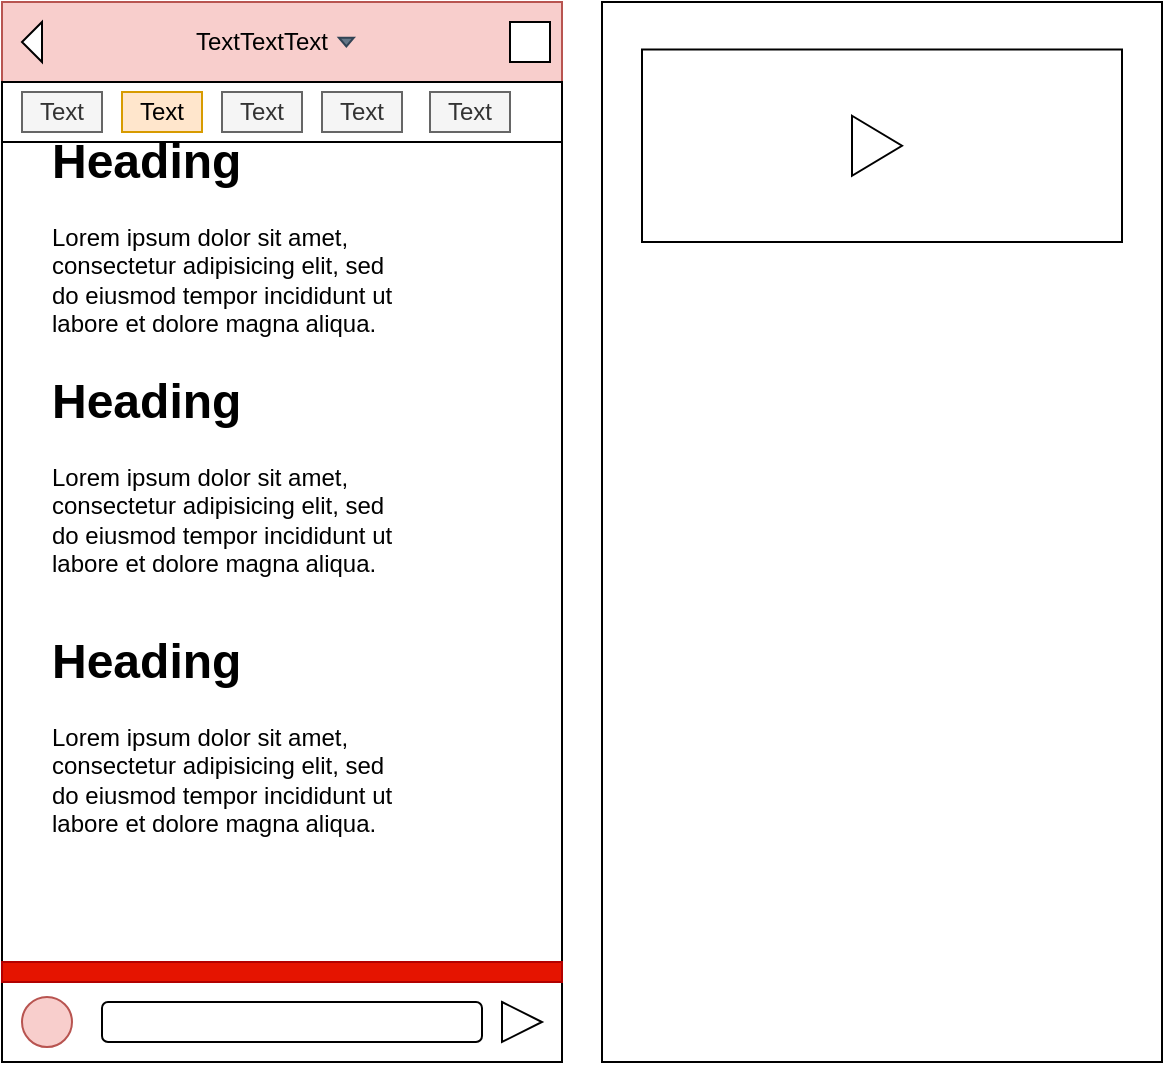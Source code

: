 <mxfile version="13.5.8" type="github">
  <diagram id="jb7PjQRoLkkpAWrVMl_4" name="Page-1">
    <mxGraphModel dx="1426" dy="1891" grid="1" gridSize="10" guides="1" tooltips="1" connect="1" arrows="1" fold="1" page="1" pageScale="1" pageWidth="827" pageHeight="1169" math="0" shadow="0">
      <root>
        <mxCell id="0" />
        <mxCell id="1" parent="0" />
        <mxCell id="UK1PmcyZP_VTq5YLoOB4-1" value="" style="rounded=0;whiteSpace=wrap;html=1;" vertex="1" parent="1">
          <mxGeometry x="140" y="-580" width="280" height="530" as="geometry" />
        </mxCell>
        <mxCell id="UK1PmcyZP_VTq5YLoOB4-2" value="" style="rounded=0;whiteSpace=wrap;html=1;" vertex="1" parent="1">
          <mxGeometry x="140" y="-90" width="280" height="40" as="geometry" />
        </mxCell>
        <mxCell id="UK1PmcyZP_VTq5YLoOB4-3" value="" style="rounded=0;whiteSpace=wrap;html=1;fillColor=#f8cecc;strokeColor=#b85450;" vertex="1" parent="1">
          <mxGeometry x="140" y="-580" width="280" height="40" as="geometry" />
        </mxCell>
        <mxCell id="UK1PmcyZP_VTq5YLoOB4-5" value="" style="triangle;whiteSpace=wrap;html=1;rotation=-180;" vertex="1" parent="1">
          <mxGeometry x="150" y="-570" width="10" height="20" as="geometry" />
        </mxCell>
        <mxCell id="UK1PmcyZP_VTq5YLoOB4-6" value="" style="whiteSpace=wrap;html=1;aspect=fixed;" vertex="1" parent="1">
          <mxGeometry x="394" y="-570" width="20" height="20" as="geometry" />
        </mxCell>
        <mxCell id="UK1PmcyZP_VTq5YLoOB4-7" value="TextTextText" style="text;html=1;strokeColor=none;fillColor=none;align=center;verticalAlign=middle;whiteSpace=wrap;rounded=0;" vertex="1" parent="1">
          <mxGeometry x="250" y="-570" width="40" height="20" as="geometry" />
        </mxCell>
        <mxCell id="UK1PmcyZP_VTq5YLoOB4-10" value="" style="ellipse;whiteSpace=wrap;html=1;aspect=fixed;fillColor=#f8cecc;strokeColor=#b85450;" vertex="1" parent="1">
          <mxGeometry x="150" y="-82.5" width="25" height="25" as="geometry" />
        </mxCell>
        <mxCell id="UK1PmcyZP_VTq5YLoOB4-11" value="" style="rounded=1;whiteSpace=wrap;html=1;" vertex="1" parent="1">
          <mxGeometry x="190" y="-80" width="190" height="20" as="geometry" />
        </mxCell>
        <mxCell id="UK1PmcyZP_VTq5YLoOB4-12" value="" style="triangle;whiteSpace=wrap;html=1;" vertex="1" parent="1">
          <mxGeometry x="390" y="-80" width="20" height="20" as="geometry" />
        </mxCell>
        <mxCell id="UK1PmcyZP_VTq5YLoOB4-13" value="&lt;h1&gt;Heading&lt;/h1&gt;&lt;p&gt;Lorem ipsum dolor sit amet, consectetur adipisicing elit, sed do eiusmod tempor incididunt ut labore et dolore magna aliqua.&lt;/p&gt;" style="text;html=1;strokeColor=none;fillColor=none;spacing=5;spacingTop=-20;whiteSpace=wrap;overflow=hidden;rounded=0;" vertex="1" parent="1">
          <mxGeometry x="160" y="-520" width="190" height="120" as="geometry" />
        </mxCell>
        <mxCell id="UK1PmcyZP_VTq5YLoOB4-14" value="&lt;h1&gt;Heading&lt;/h1&gt;&lt;p&gt;Lorem ipsum dolor sit amet, consectetur adipisicing elit, sed do eiusmod tempor incididunt ut labore et dolore magna aliqua.&lt;/p&gt;" style="text;html=1;strokeColor=none;fillColor=none;spacing=5;spacingTop=-20;whiteSpace=wrap;overflow=hidden;rounded=0;" vertex="1" parent="1">
          <mxGeometry x="160" y="-400" width="190" height="120" as="geometry" />
        </mxCell>
        <mxCell id="UK1PmcyZP_VTq5YLoOB4-15" value="&lt;h1&gt;Heading&lt;/h1&gt;&lt;p&gt;Lorem ipsum dolor sit amet, consectetur adipisicing elit, sed do eiusmod tempor incididunt ut labore et dolore magna aliqua.&lt;/p&gt;" style="text;html=1;strokeColor=none;fillColor=none;spacing=5;spacingTop=-20;whiteSpace=wrap;overflow=hidden;rounded=0;" vertex="1" parent="1">
          <mxGeometry x="160" y="-270" width="190" height="120" as="geometry" />
        </mxCell>
        <mxCell id="UK1PmcyZP_VTq5YLoOB4-16" value="" style="rounded=0;whiteSpace=wrap;html=1;" vertex="1" parent="1">
          <mxGeometry x="140" y="-540" width="280" height="30" as="geometry" />
        </mxCell>
        <mxCell id="UK1PmcyZP_VTq5YLoOB4-17" value="Text" style="text;html=1;strokeColor=#666666;fillColor=#f5f5f5;align=center;verticalAlign=middle;whiteSpace=wrap;rounded=0;fontColor=#333333;" vertex="1" parent="1">
          <mxGeometry x="150" y="-535" width="40" height="20" as="geometry" />
        </mxCell>
        <mxCell id="UK1PmcyZP_VTq5YLoOB4-18" value="Text" style="text;html=1;strokeColor=#d79b00;fillColor=#ffe6cc;align=center;verticalAlign=middle;whiteSpace=wrap;rounded=0;" vertex="1" parent="1">
          <mxGeometry x="200" y="-535" width="40" height="20" as="geometry" />
        </mxCell>
        <mxCell id="UK1PmcyZP_VTq5YLoOB4-19" value="Text" style="text;html=1;strokeColor=#666666;fillColor=#f5f5f5;align=center;verticalAlign=middle;whiteSpace=wrap;rounded=0;fontColor=#333333;" vertex="1" parent="1">
          <mxGeometry x="250" y="-535" width="40" height="20" as="geometry" />
        </mxCell>
        <mxCell id="UK1PmcyZP_VTq5YLoOB4-20" value="Text" style="text;html=1;strokeColor=#666666;fillColor=#f5f5f5;align=center;verticalAlign=middle;whiteSpace=wrap;rounded=0;fontColor=#333333;" vertex="1" parent="1">
          <mxGeometry x="300" y="-535" width="40" height="20" as="geometry" />
        </mxCell>
        <mxCell id="UK1PmcyZP_VTq5YLoOB4-21" value="Text" style="text;html=1;strokeColor=#666666;fillColor=#f5f5f5;align=center;verticalAlign=middle;whiteSpace=wrap;rounded=0;fontColor=#333333;" vertex="1" parent="1">
          <mxGeometry x="354" y="-535" width="40" height="20" as="geometry" />
        </mxCell>
        <mxCell id="UK1PmcyZP_VTq5YLoOB4-22" value="" style="triangle;whiteSpace=wrap;html=1;rotation=90;fillColor=#647687;strokeColor=#314354;fontColor=#ffffff;" vertex="1" parent="1">
          <mxGeometry x="310" y="-563.75" width="4.37" height="7.5" as="geometry" />
        </mxCell>
        <mxCell id="UK1PmcyZP_VTq5YLoOB4-23" value="" style="rounded=0;whiteSpace=wrap;html=1;fillColor=#e51400;strokeColor=#B20000;fontColor=#ffffff;" vertex="1" parent="1">
          <mxGeometry x="140" y="-100" width="280" height="10" as="geometry" />
        </mxCell>
        <mxCell id="UK1PmcyZP_VTq5YLoOB4-24" value="" style="rounded=0;whiteSpace=wrap;html=1;" vertex="1" parent="1">
          <mxGeometry x="440" y="-580" width="280" height="530" as="geometry" />
        </mxCell>
        <mxCell id="UK1PmcyZP_VTq5YLoOB4-25" value="" style="rounded=0;whiteSpace=wrap;html=1;" vertex="1" parent="1">
          <mxGeometry x="460" y="-556.25" width="240" height="96.25" as="geometry" />
        </mxCell>
        <mxCell id="UK1PmcyZP_VTq5YLoOB4-27" value="" style="triangle;whiteSpace=wrap;html=1;" vertex="1" parent="1">
          <mxGeometry x="565" y="-523.12" width="25" height="30" as="geometry" />
        </mxCell>
      </root>
    </mxGraphModel>
  </diagram>
</mxfile>
